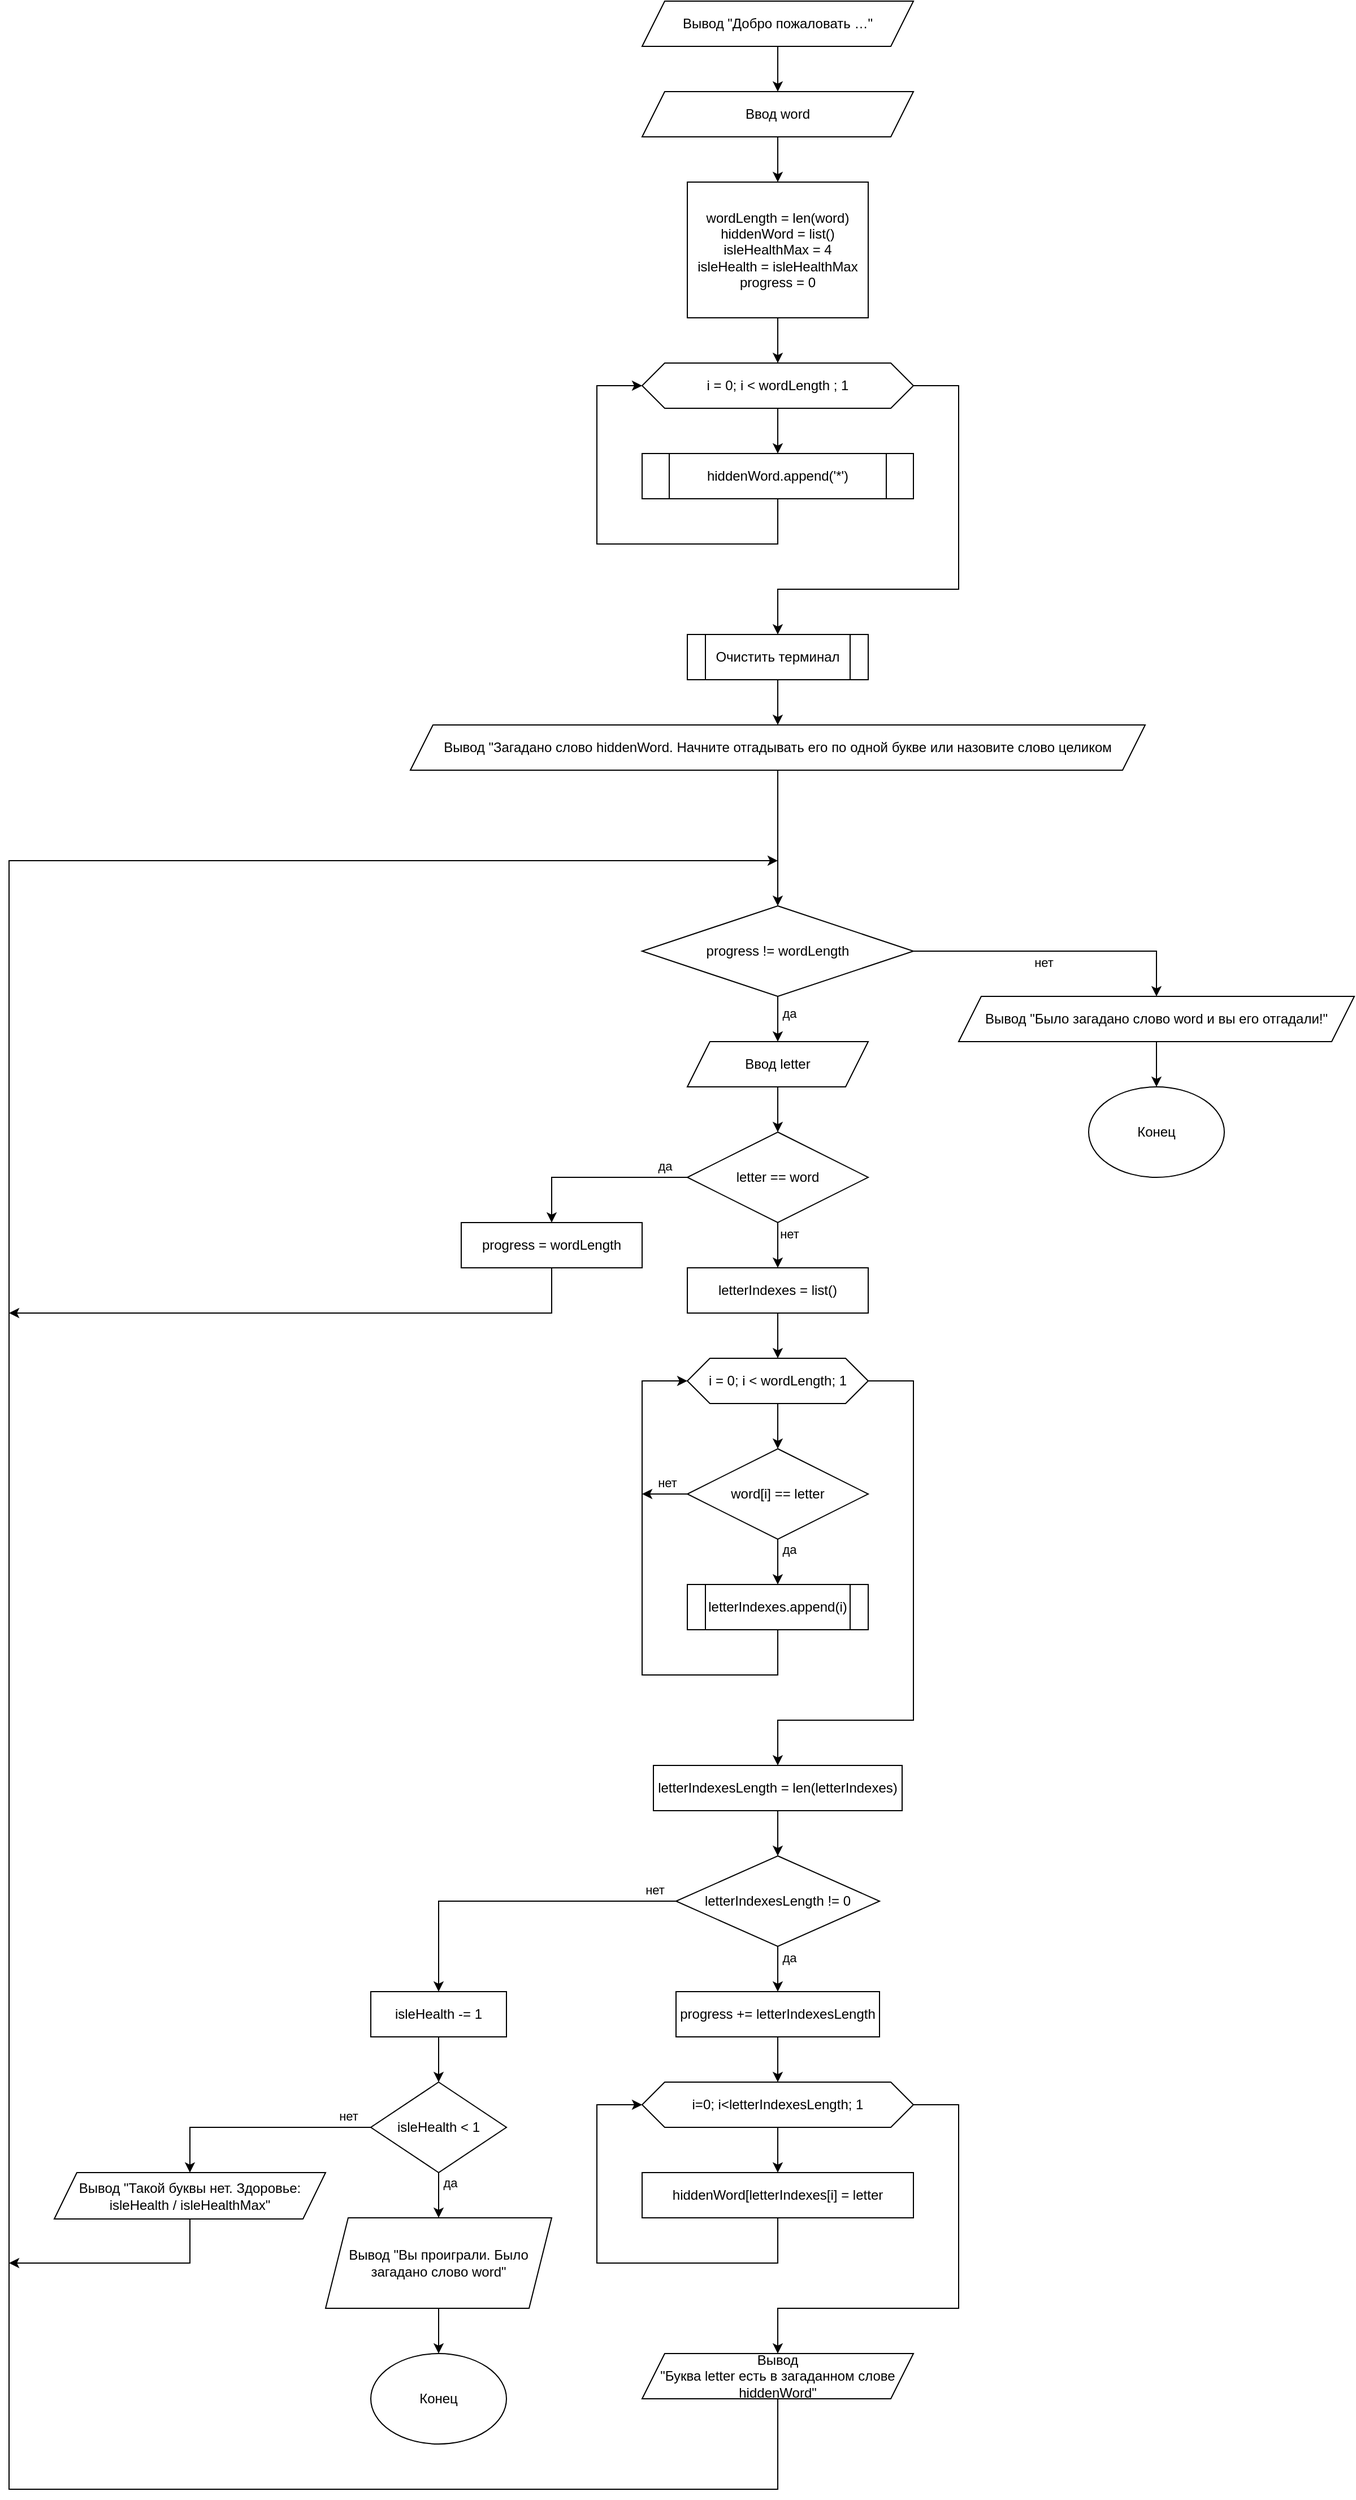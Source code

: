 <mxfile version="13.9.0" type="device"><diagram id="ZbNnwp7ekCwEyTHwd4ti" name="Page-1"><mxGraphModel dx="3257" dy="3759" grid="1" gridSize="10" guides="1" tooltips="1" connect="1" arrows="1" fold="1" page="1" pageScale="1" pageWidth="827" pageHeight="1169" math="0" shadow="0"><root><mxCell id="0"/><mxCell id="1" parent="0"/><mxCell id="7-_B0samnlMn5bUhlZ0y-12" value="" style="edgeStyle=orthogonalEdgeStyle;rounded=0;orthogonalLoop=1;jettySize=auto;html=1;" parent="1" source="7-_B0samnlMn5bUhlZ0y-3" target="7-_B0samnlMn5bUhlZ0y-11" edge="1"><mxGeometry relative="1" as="geometry"/></mxCell><mxCell id="7-_B0samnlMn5bUhlZ0y-16" style="edgeStyle=orthogonalEdgeStyle;rounded=0;orthogonalLoop=1;jettySize=auto;html=1;exitX=0.5;exitY=1;exitDx=0;exitDy=0;" parent="1" source="XCGcGQaP9X_CDVBdlUCC-52" edge="1"><mxGeometry relative="1" as="geometry"><mxPoint x="280" as="targetPoint"/><Array as="points"><mxPoint x="280" y="1440"/><mxPoint x="-400" y="1440"/><mxPoint x="-400"/></Array></mxGeometry></mxCell><mxCell id="XCGcGQaP9X_CDVBdlUCC-55" style="edgeStyle=orthogonalEdgeStyle;rounded=0;orthogonalLoop=1;jettySize=auto;html=1;exitX=1;exitY=0.5;exitDx=0;exitDy=0;entryX=0.5;entryY=0;entryDx=0;entryDy=0;" edge="1" parent="1" source="7-_B0samnlMn5bUhlZ0y-3" target="XCGcGQaP9X_CDVBdlUCC-52"><mxGeometry relative="1" as="geometry"><Array as="points"><mxPoint x="440" y="1100"/><mxPoint x="440" y="1280"/><mxPoint x="280" y="1280"/></Array></mxGeometry></mxCell><mxCell id="7-_B0samnlMn5bUhlZ0y-3" value="i=0; i&amp;lt;letterIndexesLength; 1" style="shape=hexagon;perimeter=hexagonPerimeter2;whiteSpace=wrap;html=1;fixedSize=1;" parent="1" vertex="1"><mxGeometry x="160" y="1080" width="240" height="40" as="geometry"/></mxCell><mxCell id="7-_B0samnlMn5bUhlZ0y-5" value="" style="edgeStyle=orthogonalEdgeStyle;rounded=0;orthogonalLoop=1;jettySize=auto;html=1;entryX=0.5;entryY=0;entryDx=0;entryDy=0;" parent="1" source="7-_B0samnlMn5bUhlZ0y-4" target="XCGcGQaP9X_CDVBdlUCC-20" edge="1"><mxGeometry relative="1" as="geometry"><mxPoint x="280" y="140" as="targetPoint"/></mxGeometry></mxCell><mxCell id="7-_B0samnlMn5bUhlZ0y-6" value="да" style="edgeLabel;html=1;align=center;verticalAlign=middle;resizable=0;points=[];" parent="7-_B0samnlMn5bUhlZ0y-5" vertex="1" connectable="0"><mxGeometry x="-0.275" y="4" relative="1" as="geometry"><mxPoint x="6" as="offset"/></mxGeometry></mxCell><mxCell id="7-_B0samnlMn5bUhlZ0y-23" style="edgeStyle=orthogonalEdgeStyle;rounded=0;orthogonalLoop=1;jettySize=auto;html=1;exitX=1;exitY=0.5;exitDx=0;exitDy=0;entryX=0.5;entryY=0;entryDx=0;entryDy=0;" parent="1" source="7-_B0samnlMn5bUhlZ0y-4" edge="1" target="XCGcGQaP9X_CDVBdlUCC-68"><mxGeometry relative="1" as="geometry"><mxPoint x="480" y="80" as="targetPoint"/></mxGeometry></mxCell><mxCell id="7-_B0samnlMn5bUhlZ0y-24" value="нет" style="edgeLabel;html=1;align=center;verticalAlign=middle;resizable=0;points=[];" parent="7-_B0samnlMn5bUhlZ0y-23" vertex="1" connectable="0"><mxGeometry x="-0.1" relative="1" as="geometry"><mxPoint y="10" as="offset"/></mxGeometry></mxCell><mxCell id="7-_B0samnlMn5bUhlZ0y-4" value="progress != wordLength" style="rhombus;whiteSpace=wrap;html=1;" parent="1" vertex="1"><mxGeometry x="160" y="40" width="240" height="80" as="geometry"/></mxCell><mxCell id="7-_B0samnlMn5bUhlZ0y-19" style="edgeStyle=orthogonalEdgeStyle;rounded=0;orthogonalLoop=1;jettySize=auto;html=1;exitX=0;exitY=0.5;exitDx=0;exitDy=0;entryX=0.5;entryY=0;entryDx=0;entryDy=0;" parent="1" source="7-_B0samnlMn5bUhlZ0y-8" target="7-_B0samnlMn5bUhlZ0y-18" edge="1"><mxGeometry relative="1" as="geometry"/></mxCell><mxCell id="7-_B0samnlMn5bUhlZ0y-20" value="нет" style="edgeLabel;html=1;align=center;verticalAlign=middle;resizable=0;points=[];" parent="7-_B0samnlMn5bUhlZ0y-19" vertex="1" connectable="0"><mxGeometry x="-0.462" y="-3" relative="1" as="geometry"><mxPoint x="58.33" y="-7" as="offset"/></mxGeometry></mxCell><mxCell id="XCGcGQaP9X_CDVBdlUCC-49" value="" style="edgeStyle=orthogonalEdgeStyle;rounded=0;orthogonalLoop=1;jettySize=auto;html=1;" edge="1" parent="1" source="7-_B0samnlMn5bUhlZ0y-8" target="XCGcGQaP9X_CDVBdlUCC-48"><mxGeometry relative="1" as="geometry"/></mxCell><mxCell id="XCGcGQaP9X_CDVBdlUCC-51" value="да" style="edgeLabel;html=1;align=center;verticalAlign=middle;resizable=0;points=[];" vertex="1" connectable="0" parent="XCGcGQaP9X_CDVBdlUCC-49"><mxGeometry x="-0.5" y="5" relative="1" as="geometry"><mxPoint x="5" as="offset"/></mxGeometry></mxCell><mxCell id="7-_B0samnlMn5bUhlZ0y-8" value="letterIndexesLength != 0" style="rhombus;whiteSpace=wrap;html=1;" parent="1" vertex="1"><mxGeometry x="190" y="880" width="180" height="80" as="geometry"/></mxCell><mxCell id="XCGcGQaP9X_CDVBdlUCC-54" style="edgeStyle=orthogonalEdgeStyle;rounded=0;orthogonalLoop=1;jettySize=auto;html=1;exitX=0.5;exitY=1;exitDx=0;exitDy=0;entryX=0;entryY=0.5;entryDx=0;entryDy=0;" edge="1" parent="1" source="7-_B0samnlMn5bUhlZ0y-11" target="7-_B0samnlMn5bUhlZ0y-3"><mxGeometry relative="1" as="geometry"><Array as="points"><mxPoint x="280" y="1240"/><mxPoint x="120" y="1240"/><mxPoint x="120" y="1100"/></Array></mxGeometry></mxCell><mxCell id="7-_B0samnlMn5bUhlZ0y-11" value="hiddenWord[letterIndexes[i] = letter" style="rounded=0;whiteSpace=wrap;html=1;" parent="1" vertex="1"><mxGeometry x="160" y="1160" width="240" height="40" as="geometry"/></mxCell><mxCell id="7-_B0samnlMn5bUhlZ0y-15" value="" style="endArrow=classic;html=1;entryX=0.5;entryY=0;entryDx=0;entryDy=0;exitX=0.5;exitY=1;exitDx=0;exitDy=0;" parent="1" target="7-_B0samnlMn5bUhlZ0y-4" edge="1" source="XCGcGQaP9X_CDVBdlUCC-18"><mxGeometry width="50" height="50" relative="1" as="geometry"><mxPoint x="279.5" y="-70" as="sourcePoint"/><mxPoint x="280" y="10" as="targetPoint"/></mxGeometry></mxCell><mxCell id="7-_B0samnlMn5bUhlZ0y-22" value="" style="edgeStyle=orthogonalEdgeStyle;rounded=0;orthogonalLoop=1;jettySize=auto;html=1;entryX=0.5;entryY=0;entryDx=0;entryDy=0;" parent="1" source="7-_B0samnlMn5bUhlZ0y-18" target="XCGcGQaP9X_CDVBdlUCC-57" edge="1"><mxGeometry relative="1" as="geometry"><mxPoint x="-20" y="1070" as="targetPoint"/></mxGeometry></mxCell><mxCell id="7-_B0samnlMn5bUhlZ0y-18" value="isleHealth -= 1" style="rounded=0;whiteSpace=wrap;html=1;" parent="1" vertex="1"><mxGeometry x="-80" y="1000" width="120" height="40" as="geometry"/></mxCell><mxCell id="XCGcGQaP9X_CDVBdlUCC-9" value="" style="edgeStyle=orthogonalEdgeStyle;rounded=0;orthogonalLoop=1;jettySize=auto;html=1;" edge="1" parent="1" source="XCGcGQaP9X_CDVBdlUCC-2" target="XCGcGQaP9X_CDVBdlUCC-8"><mxGeometry relative="1" as="geometry"/></mxCell><mxCell id="XCGcGQaP9X_CDVBdlUCC-2" value="Вывод &quot;Добро пожаловать …&quot;" style="shape=parallelogram;perimeter=parallelogramPerimeter;whiteSpace=wrap;html=1;fixedSize=1;" vertex="1" parent="1"><mxGeometry x="160" y="-760" width="240" height="40" as="geometry"/></mxCell><mxCell id="XCGcGQaP9X_CDVBdlUCC-13" value="" style="edgeStyle=orthogonalEdgeStyle;rounded=0;orthogonalLoop=1;jettySize=auto;html=1;" edge="1" parent="1" source="XCGcGQaP9X_CDVBdlUCC-5" target="XCGcGQaP9X_CDVBdlUCC-11"><mxGeometry relative="1" as="geometry"/></mxCell><mxCell id="XCGcGQaP9X_CDVBdlUCC-5" value="&lt;div&gt;wordLength = len(word)&lt;/div&gt;&lt;div&gt;hiddenWord = list()&lt;br&gt;&lt;/div&gt;&lt;div&gt;isleHealthMax = 4&lt;/div&gt;&lt;div&gt;isleHealth = isleHealthMax&lt;/div&gt;&lt;div&gt;progress = 0&lt;br&gt;&lt;/div&gt;" style="rounded=0;whiteSpace=wrap;html=1;" vertex="1" parent="1"><mxGeometry x="200" y="-600" width="160" height="120" as="geometry"/></mxCell><mxCell id="XCGcGQaP9X_CDVBdlUCC-10" value="" style="edgeStyle=orthogonalEdgeStyle;rounded=0;orthogonalLoop=1;jettySize=auto;html=1;" edge="1" parent="1" source="XCGcGQaP9X_CDVBdlUCC-8" target="XCGcGQaP9X_CDVBdlUCC-5"><mxGeometry relative="1" as="geometry"/></mxCell><mxCell id="XCGcGQaP9X_CDVBdlUCC-8" value="Ввод word" style="shape=parallelogram;perimeter=parallelogramPerimeter;whiteSpace=wrap;html=1;fixedSize=1;" vertex="1" parent="1"><mxGeometry x="160" y="-680" width="240" height="40" as="geometry"/></mxCell><mxCell id="XCGcGQaP9X_CDVBdlUCC-14" value="" style="edgeStyle=orthogonalEdgeStyle;rounded=0;orthogonalLoop=1;jettySize=auto;html=1;" edge="1" parent="1" source="XCGcGQaP9X_CDVBdlUCC-11" target="XCGcGQaP9X_CDVBdlUCC-12"><mxGeometry relative="1" as="geometry"/></mxCell><mxCell id="XCGcGQaP9X_CDVBdlUCC-17" style="edgeStyle=orthogonalEdgeStyle;rounded=0;orthogonalLoop=1;jettySize=auto;html=1;exitX=1;exitY=0.5;exitDx=0;exitDy=0;entryX=0.5;entryY=0;entryDx=0;entryDy=0;" edge="1" parent="1" source="XCGcGQaP9X_CDVBdlUCC-11" target="XCGcGQaP9X_CDVBdlUCC-16"><mxGeometry relative="1" as="geometry"><Array as="points"><mxPoint x="440" y="-420"/><mxPoint x="440" y="-240"/><mxPoint x="280" y="-240"/></Array></mxGeometry></mxCell><mxCell id="XCGcGQaP9X_CDVBdlUCC-11" value="i = 0; i &amp;lt; wordLength ; 1" style="shape=hexagon;perimeter=hexagonPerimeter2;whiteSpace=wrap;html=1;fixedSize=1;" vertex="1" parent="1"><mxGeometry x="160" y="-440" width="240" height="40" as="geometry"/></mxCell><mxCell id="XCGcGQaP9X_CDVBdlUCC-15" style="edgeStyle=orthogonalEdgeStyle;rounded=0;orthogonalLoop=1;jettySize=auto;html=1;exitX=0.5;exitY=1;exitDx=0;exitDy=0;entryX=0;entryY=0.5;entryDx=0;entryDy=0;" edge="1" parent="1" source="XCGcGQaP9X_CDVBdlUCC-12" target="XCGcGQaP9X_CDVBdlUCC-11"><mxGeometry relative="1" as="geometry"><Array as="points"><mxPoint x="280" y="-280"/><mxPoint x="120" y="-280"/><mxPoint x="120" y="-420"/></Array></mxGeometry></mxCell><mxCell id="XCGcGQaP9X_CDVBdlUCC-12" value="hiddenWord.append('*')" style="shape=process;whiteSpace=wrap;html=1;backgroundOutline=1;" vertex="1" parent="1"><mxGeometry x="160" y="-360" width="240" height="40" as="geometry"/></mxCell><mxCell id="XCGcGQaP9X_CDVBdlUCC-19" value="" style="edgeStyle=orthogonalEdgeStyle;rounded=0;orthogonalLoop=1;jettySize=auto;html=1;" edge="1" parent="1" source="XCGcGQaP9X_CDVBdlUCC-16" target="XCGcGQaP9X_CDVBdlUCC-18"><mxGeometry relative="1" as="geometry"/></mxCell><mxCell id="XCGcGQaP9X_CDVBdlUCC-16" value="Очистить терминал" style="shape=process;whiteSpace=wrap;html=1;backgroundOutline=1;" vertex="1" parent="1"><mxGeometry x="200" y="-200" width="160" height="40" as="geometry"/></mxCell><mxCell id="XCGcGQaP9X_CDVBdlUCC-18" value="Вывод &quot;Загадано слово hiddenWord. Начните отгадывать его по одной букве или назовите слово целиком" style="shape=parallelogram;perimeter=parallelogramPerimeter;whiteSpace=wrap;html=1;fixedSize=1;" vertex="1" parent="1"><mxGeometry x="-45" y="-120" width="650" height="40" as="geometry"/></mxCell><mxCell id="XCGcGQaP9X_CDVBdlUCC-25" value="" style="edgeStyle=orthogonalEdgeStyle;rounded=0;orthogonalLoop=1;jettySize=auto;html=1;" edge="1" parent="1" source="XCGcGQaP9X_CDVBdlUCC-20" target="XCGcGQaP9X_CDVBdlUCC-21"><mxGeometry relative="1" as="geometry"/></mxCell><mxCell id="XCGcGQaP9X_CDVBdlUCC-20" value="Ввод letter" style="shape=parallelogram;perimeter=parallelogramPerimeter;whiteSpace=wrap;html=1;fixedSize=1;" vertex="1" parent="1"><mxGeometry x="200" y="160" width="160" height="40" as="geometry"/></mxCell><mxCell id="XCGcGQaP9X_CDVBdlUCC-23" value="" style="edgeStyle=orthogonalEdgeStyle;rounded=0;orthogonalLoop=1;jettySize=auto;html=1;entryX=0.5;entryY=0;entryDx=0;entryDy=0;" edge="1" parent="1" source="XCGcGQaP9X_CDVBdlUCC-21" target="XCGcGQaP9X_CDVBdlUCC-22"><mxGeometry relative="1" as="geometry"><Array as="points"><mxPoint x="80" y="280"/></Array></mxGeometry></mxCell><mxCell id="XCGcGQaP9X_CDVBdlUCC-24" value="да" style="edgeLabel;html=1;align=center;verticalAlign=middle;resizable=0;points=[];" vertex="1" connectable="0" parent="XCGcGQaP9X_CDVBdlUCC-23"><mxGeometry x="0.1" y="-4" relative="1" as="geometry"><mxPoint x="68" y="-6" as="offset"/></mxGeometry></mxCell><mxCell id="XCGcGQaP9X_CDVBdlUCC-31" style="edgeStyle=orthogonalEdgeStyle;rounded=0;orthogonalLoop=1;jettySize=auto;html=1;exitX=0.5;exitY=1;exitDx=0;exitDy=0;entryX=0.5;entryY=0;entryDx=0;entryDy=0;" edge="1" parent="1" source="XCGcGQaP9X_CDVBdlUCC-21" target="XCGcGQaP9X_CDVBdlUCC-30"><mxGeometry relative="1" as="geometry"/></mxCell><mxCell id="XCGcGQaP9X_CDVBdlUCC-32" value="нет" style="edgeLabel;html=1;align=center;verticalAlign=middle;resizable=0;points=[];" vertex="1" connectable="0" parent="XCGcGQaP9X_CDVBdlUCC-31"><mxGeometry x="-0.1" y="-1" relative="1" as="geometry"><mxPoint x="11" y="-8" as="offset"/></mxGeometry></mxCell><mxCell id="XCGcGQaP9X_CDVBdlUCC-21" value="letter == word" style="rhombus;whiteSpace=wrap;html=1;" vertex="1" parent="1"><mxGeometry x="200" y="240" width="160" height="80" as="geometry"/></mxCell><mxCell id="XCGcGQaP9X_CDVBdlUCC-56" style="edgeStyle=orthogonalEdgeStyle;rounded=0;orthogonalLoop=1;jettySize=auto;html=1;exitX=0.5;exitY=1;exitDx=0;exitDy=0;" edge="1" parent="1" source="XCGcGQaP9X_CDVBdlUCC-22"><mxGeometry relative="1" as="geometry"><mxPoint x="-400" y="400" as="targetPoint"/><Array as="points"><mxPoint x="80" y="400"/></Array></mxGeometry></mxCell><mxCell id="XCGcGQaP9X_CDVBdlUCC-22" value="&lt;div&gt;progress = wordLength&lt;/div&gt;" style="rounded=0;whiteSpace=wrap;html=1;" vertex="1" parent="1"><mxGeometry y="320" width="160" height="40" as="geometry"/></mxCell><mxCell id="XCGcGQaP9X_CDVBdlUCC-39" value="" style="edgeStyle=orthogonalEdgeStyle;rounded=0;orthogonalLoop=1;jettySize=auto;html=1;" edge="1" parent="1" source="XCGcGQaP9X_CDVBdlUCC-30" target="XCGcGQaP9X_CDVBdlUCC-33"><mxGeometry relative="1" as="geometry"/></mxCell><mxCell id="XCGcGQaP9X_CDVBdlUCC-30" value="letterIndexes = list()" style="rounded=0;whiteSpace=wrap;html=1;" vertex="1" parent="1"><mxGeometry x="200" y="360" width="160" height="40" as="geometry"/></mxCell><mxCell id="XCGcGQaP9X_CDVBdlUCC-35" value="" style="edgeStyle=orthogonalEdgeStyle;rounded=0;orthogonalLoop=1;jettySize=auto;html=1;" edge="1" parent="1" source="XCGcGQaP9X_CDVBdlUCC-33" target="XCGcGQaP9X_CDVBdlUCC-34"><mxGeometry relative="1" as="geometry"/></mxCell><mxCell id="XCGcGQaP9X_CDVBdlUCC-45" style="edgeStyle=orthogonalEdgeStyle;rounded=0;orthogonalLoop=1;jettySize=auto;html=1;exitX=1;exitY=0.5;exitDx=0;exitDy=0;entryX=0.5;entryY=0;entryDx=0;entryDy=0;" edge="1" parent="1" source="XCGcGQaP9X_CDVBdlUCC-33" target="XCGcGQaP9X_CDVBdlUCC-43"><mxGeometry relative="1" as="geometry"><Array as="points"><mxPoint x="400" y="460"/><mxPoint x="400" y="760"/><mxPoint x="280" y="760"/></Array></mxGeometry></mxCell><mxCell id="XCGcGQaP9X_CDVBdlUCC-33" value="i = 0; i &amp;lt; wordLength; 1" style="shape=hexagon;perimeter=hexagonPerimeter2;whiteSpace=wrap;html=1;fixedSize=1;" vertex="1" parent="1"><mxGeometry x="200" y="440" width="160" height="40" as="geometry"/></mxCell><mxCell id="XCGcGQaP9X_CDVBdlUCC-37" value="" style="edgeStyle=orthogonalEdgeStyle;rounded=0;orthogonalLoop=1;jettySize=auto;html=1;" edge="1" parent="1" source="XCGcGQaP9X_CDVBdlUCC-34" target="XCGcGQaP9X_CDVBdlUCC-36"><mxGeometry relative="1" as="geometry"/></mxCell><mxCell id="XCGcGQaP9X_CDVBdlUCC-40" value="да" style="edgeLabel;html=1;align=center;verticalAlign=middle;resizable=0;points=[];" vertex="1" connectable="0" parent="XCGcGQaP9X_CDVBdlUCC-37"><mxGeometry x="-0.55" y="2" relative="1" as="geometry"><mxPoint x="8" as="offset"/></mxGeometry></mxCell><mxCell id="XCGcGQaP9X_CDVBdlUCC-41" style="edgeStyle=orthogonalEdgeStyle;rounded=0;orthogonalLoop=1;jettySize=auto;html=1;exitX=0;exitY=0.5;exitDx=0;exitDy=0;" edge="1" parent="1" source="XCGcGQaP9X_CDVBdlUCC-34"><mxGeometry relative="1" as="geometry"><mxPoint x="160" y="560" as="targetPoint"/></mxGeometry></mxCell><mxCell id="XCGcGQaP9X_CDVBdlUCC-42" value="нет" style="edgeLabel;html=1;align=center;verticalAlign=middle;resizable=0;points=[];" vertex="1" connectable="0" parent="XCGcGQaP9X_CDVBdlUCC-41"><mxGeometry x="-0.1" y="-1" relative="1" as="geometry"><mxPoint y="-9" as="offset"/></mxGeometry></mxCell><mxCell id="XCGcGQaP9X_CDVBdlUCC-34" value="word[i] == letter" style="rhombus;whiteSpace=wrap;html=1;" vertex="1" parent="1"><mxGeometry x="200" y="520" width="160" height="80" as="geometry"/></mxCell><mxCell id="XCGcGQaP9X_CDVBdlUCC-38" style="edgeStyle=orthogonalEdgeStyle;rounded=0;orthogonalLoop=1;jettySize=auto;html=1;exitX=0.5;exitY=1;exitDx=0;exitDy=0;entryX=0;entryY=0.5;entryDx=0;entryDy=0;" edge="1" parent="1" source="XCGcGQaP9X_CDVBdlUCC-36" target="XCGcGQaP9X_CDVBdlUCC-33"><mxGeometry relative="1" as="geometry"><Array as="points"><mxPoint x="280" y="720"/><mxPoint x="160" y="720"/><mxPoint x="160" y="460"/></Array></mxGeometry></mxCell><mxCell id="XCGcGQaP9X_CDVBdlUCC-36" value="letterIndexes.append(i)" style="shape=process;whiteSpace=wrap;html=1;backgroundOutline=1;" vertex="1" parent="1"><mxGeometry x="200" y="640" width="160" height="40" as="geometry"/></mxCell><mxCell id="XCGcGQaP9X_CDVBdlUCC-46" value="" style="edgeStyle=orthogonalEdgeStyle;rounded=0;orthogonalLoop=1;jettySize=auto;html=1;" edge="1" parent="1" source="XCGcGQaP9X_CDVBdlUCC-43" target="7-_B0samnlMn5bUhlZ0y-8"><mxGeometry relative="1" as="geometry"/></mxCell><mxCell id="XCGcGQaP9X_CDVBdlUCC-43" value="letterIndexesLength = len(letterIndexes)" style="rounded=0;whiteSpace=wrap;html=1;" vertex="1" parent="1"><mxGeometry x="170" y="800" width="220" height="40" as="geometry"/></mxCell><mxCell id="XCGcGQaP9X_CDVBdlUCC-50" value="" style="edgeStyle=orthogonalEdgeStyle;rounded=0;orthogonalLoop=1;jettySize=auto;html=1;" edge="1" parent="1" source="XCGcGQaP9X_CDVBdlUCC-48" target="7-_B0samnlMn5bUhlZ0y-3"><mxGeometry relative="1" as="geometry"/></mxCell><mxCell id="XCGcGQaP9X_CDVBdlUCC-48" value="progress += letterIndexesLength" style="rounded=0;whiteSpace=wrap;html=1;" vertex="1" parent="1"><mxGeometry x="190" y="1000" width="180" height="40" as="geometry"/></mxCell><mxCell id="XCGcGQaP9X_CDVBdlUCC-52" value="Вывод &lt;br&gt;&quot;Буква letter есть в загаданном слове hiddenWord&quot;" style="shape=parallelogram;perimeter=parallelogramPerimeter;whiteSpace=wrap;html=1;fixedSize=1;" vertex="1" parent="1"><mxGeometry x="160" y="1320" width="240" height="40" as="geometry"/></mxCell><mxCell id="XCGcGQaP9X_CDVBdlUCC-59" style="edgeStyle=orthogonalEdgeStyle;rounded=0;orthogonalLoop=1;jettySize=auto;html=1;exitX=0;exitY=0.5;exitDx=0;exitDy=0;entryX=0.5;entryY=0;entryDx=0;entryDy=0;" edge="1" parent="1" source="XCGcGQaP9X_CDVBdlUCC-57" target="XCGcGQaP9X_CDVBdlUCC-58"><mxGeometry relative="1" as="geometry"/></mxCell><mxCell id="XCGcGQaP9X_CDVBdlUCC-61" value="нет" style="edgeLabel;html=1;align=center;verticalAlign=middle;resizable=0;points=[];" vertex="1" connectable="0" parent="XCGcGQaP9X_CDVBdlUCC-59"><mxGeometry x="-0.608" y="-1" relative="1" as="geometry"><mxPoint x="19.17" y="-9" as="offset"/></mxGeometry></mxCell><mxCell id="XCGcGQaP9X_CDVBdlUCC-64" value="" style="edgeStyle=orthogonalEdgeStyle;rounded=0;orthogonalLoop=1;jettySize=auto;html=1;" edge="1" parent="1" source="XCGcGQaP9X_CDVBdlUCC-57" target="XCGcGQaP9X_CDVBdlUCC-63"><mxGeometry relative="1" as="geometry"/></mxCell><mxCell id="XCGcGQaP9X_CDVBdlUCC-65" value="да" style="edgeLabel;html=1;align=center;verticalAlign=middle;resizable=0;points=[];" vertex="1" connectable="0" parent="XCGcGQaP9X_CDVBdlUCC-64"><mxGeometry x="-0.2" relative="1" as="geometry"><mxPoint x="10" y="-7" as="offset"/></mxGeometry></mxCell><mxCell id="XCGcGQaP9X_CDVBdlUCC-57" value="isleHealth &amp;lt; 1" style="rhombus;whiteSpace=wrap;html=1;" vertex="1" parent="1"><mxGeometry x="-80" y="1080" width="120" height="80" as="geometry"/></mxCell><mxCell id="XCGcGQaP9X_CDVBdlUCC-60" style="edgeStyle=orthogonalEdgeStyle;rounded=0;orthogonalLoop=1;jettySize=auto;html=1;exitX=0.5;exitY=1;exitDx=0;exitDy=0;" edge="1" parent="1" source="XCGcGQaP9X_CDVBdlUCC-58"><mxGeometry relative="1" as="geometry"><mxPoint x="-400" y="1240" as="targetPoint"/><Array as="points"><mxPoint x="-280" y="1240"/><mxPoint x="-640" y="1240"/></Array></mxGeometry></mxCell><mxCell id="XCGcGQaP9X_CDVBdlUCC-58" value="Вывод &quot;Такой буквы нет. Здоровье: isleHealth / isleHealthMax&quot;" style="shape=parallelogram;perimeter=parallelogramPerimeter;whiteSpace=wrap;html=1;fixedSize=1;" vertex="1" parent="1"><mxGeometry x="-360" y="1160" width="240" height="41" as="geometry"/></mxCell><mxCell id="XCGcGQaP9X_CDVBdlUCC-62" value="Конец" style="ellipse;whiteSpace=wrap;html=1;" vertex="1" parent="1"><mxGeometry x="-80" y="1320" width="120" height="80" as="geometry"/></mxCell><mxCell id="XCGcGQaP9X_CDVBdlUCC-66" value="" style="edgeStyle=orthogonalEdgeStyle;rounded=0;orthogonalLoop=1;jettySize=auto;html=1;" edge="1" parent="1" source="XCGcGQaP9X_CDVBdlUCC-63" target="XCGcGQaP9X_CDVBdlUCC-62"><mxGeometry relative="1" as="geometry"/></mxCell><mxCell id="XCGcGQaP9X_CDVBdlUCC-63" value="Вывод &quot;Вы проиграли. Было загадано слово word&quot;" style="shape=parallelogram;perimeter=parallelogramPerimeter;whiteSpace=wrap;html=1;fixedSize=1;" vertex="1" parent="1"><mxGeometry x="-120" y="1200" width="200" height="80" as="geometry"/></mxCell><mxCell id="XCGcGQaP9X_CDVBdlUCC-70" value="" style="edgeStyle=orthogonalEdgeStyle;rounded=0;orthogonalLoop=1;jettySize=auto;html=1;" edge="1" parent="1" source="XCGcGQaP9X_CDVBdlUCC-68" target="XCGcGQaP9X_CDVBdlUCC-69"><mxGeometry relative="1" as="geometry"/></mxCell><mxCell id="XCGcGQaP9X_CDVBdlUCC-68" value="Вывод &quot;Было загадано слово word и вы его отгадали!&quot;" style="shape=parallelogram;perimeter=parallelogramPerimeter;whiteSpace=wrap;html=1;fixedSize=1;" vertex="1" parent="1"><mxGeometry x="440" y="120" width="350" height="40" as="geometry"/></mxCell><mxCell id="XCGcGQaP9X_CDVBdlUCC-69" value="Конец" style="ellipse;whiteSpace=wrap;html=1;" vertex="1" parent="1"><mxGeometry x="555" y="200" width="120" height="80" as="geometry"/></mxCell></root></mxGraphModel></diagram></mxfile>